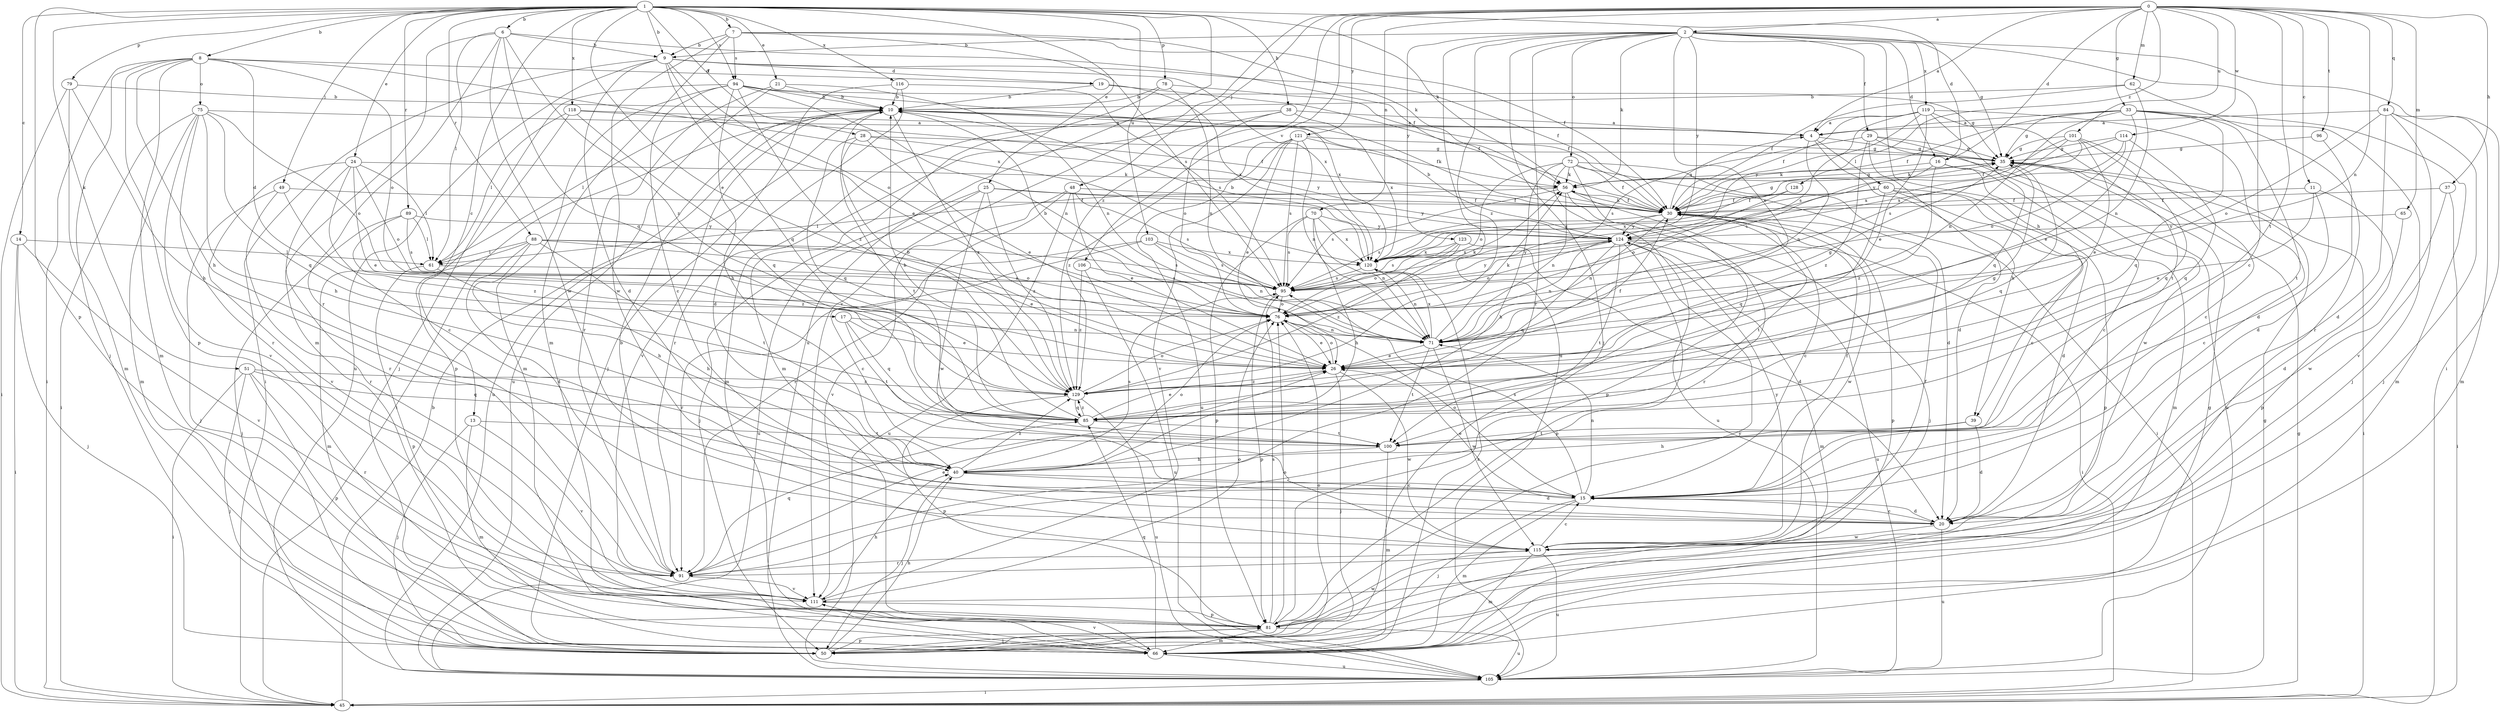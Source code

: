 strict digraph  {
0;
1;
2;
4;
6;
7;
8;
9;
10;
11;
13;
14;
15;
16;
17;
19;
20;
21;
24;
25;
26;
28;
29;
30;
33;
35;
37;
38;
39;
40;
45;
48;
49;
50;
51;
56;
60;
61;
62;
65;
66;
70;
71;
72;
75;
76;
78;
79;
81;
84;
85;
88;
89;
91;
94;
95;
96;
100;
101;
103;
105;
106;
111;
114;
115;
116;
118;
119;
120;
121;
123;
124;
128;
129;
0 -> 2  [label=a];
0 -> 4  [label=a];
0 -> 11  [label=c];
0 -> 16  [label=d];
0 -> 33  [label=g];
0 -> 37  [label=h];
0 -> 48  [label=j];
0 -> 62  [label=m];
0 -> 65  [label=m];
0 -> 70  [label=n];
0 -> 71  [label=n];
0 -> 84  [label=q];
0 -> 96  [label=t];
0 -> 100  [label=t];
0 -> 101  [label=u];
0 -> 106  [label=v];
0 -> 111  [label=v];
0 -> 114  [label=w];
0 -> 121  [label=y];
0 -> 128  [label=z];
0 -> 129  [label=z];
1 -> 6  [label=b];
1 -> 7  [label=b];
1 -> 8  [label=b];
1 -> 9  [label=b];
1 -> 13  [label=c];
1 -> 14  [label=c];
1 -> 16  [label=d];
1 -> 21  [label=e];
1 -> 24  [label=e];
1 -> 25  [label=e];
1 -> 26  [label=e];
1 -> 28  [label=f];
1 -> 38  [label=h];
1 -> 49  [label=j];
1 -> 51  [label=k];
1 -> 56  [label=k];
1 -> 78  [label=p];
1 -> 79  [label=p];
1 -> 81  [label=p];
1 -> 88  [label=r];
1 -> 89  [label=r];
1 -> 94  [label=s];
1 -> 103  [label=u];
1 -> 105  [label=u];
1 -> 116  [label=x];
1 -> 118  [label=x];
2 -> 9  [label=b];
2 -> 15  [label=c];
2 -> 16  [label=d];
2 -> 26  [label=e];
2 -> 29  [label=f];
2 -> 35  [label=g];
2 -> 39  [label=h];
2 -> 45  [label=i];
2 -> 50  [label=j];
2 -> 56  [label=k];
2 -> 72  [label=o];
2 -> 91  [label=r];
2 -> 105  [label=u];
2 -> 119  [label=x];
2 -> 123  [label=y];
2 -> 124  [label=y];
2 -> 129  [label=z];
4 -> 35  [label=g];
4 -> 39  [label=h];
4 -> 60  [label=l];
4 -> 71  [label=n];
6 -> 9  [label=b];
6 -> 30  [label=f];
6 -> 61  [label=l];
6 -> 66  [label=m];
6 -> 85  [label=q];
6 -> 91  [label=r];
6 -> 115  [label=w];
6 -> 129  [label=z];
7 -> 9  [label=b];
7 -> 30  [label=f];
7 -> 56  [label=k];
7 -> 66  [label=m];
7 -> 94  [label=s];
7 -> 95  [label=s];
7 -> 115  [label=w];
8 -> 17  [label=d];
8 -> 19  [label=d];
8 -> 40  [label=h];
8 -> 45  [label=i];
8 -> 50  [label=j];
8 -> 66  [label=m];
8 -> 75  [label=o];
8 -> 76  [label=o];
8 -> 81  [label=p];
8 -> 120  [label=x];
9 -> 19  [label=d];
9 -> 20  [label=d];
9 -> 26  [label=e];
9 -> 30  [label=f];
9 -> 45  [label=i];
9 -> 76  [label=o];
9 -> 85  [label=q];
9 -> 105  [label=u];
9 -> 120  [label=x];
10 -> 4  [label=a];
10 -> 30  [label=f];
10 -> 45  [label=i];
10 -> 61  [label=l];
10 -> 105  [label=u];
10 -> 111  [label=v];
10 -> 129  [label=z];
11 -> 15  [label=c];
11 -> 26  [label=e];
11 -> 30  [label=f];
11 -> 81  [label=p];
13 -> 50  [label=j];
13 -> 66  [label=m];
13 -> 100  [label=t];
13 -> 111  [label=v];
14 -> 45  [label=i];
14 -> 50  [label=j];
14 -> 61  [label=l];
14 -> 111  [label=v];
15 -> 20  [label=d];
15 -> 26  [label=e];
15 -> 30  [label=f];
15 -> 50  [label=j];
15 -> 66  [label=m];
15 -> 71  [label=n];
15 -> 76  [label=o];
15 -> 95  [label=s];
16 -> 15  [label=c];
16 -> 56  [label=k];
16 -> 66  [label=m];
16 -> 95  [label=s];
16 -> 129  [label=z];
17 -> 26  [label=e];
17 -> 71  [label=n];
17 -> 85  [label=q];
17 -> 100  [label=t];
19 -> 10  [label=b];
19 -> 30  [label=f];
19 -> 120  [label=x];
20 -> 15  [label=c];
20 -> 105  [label=u];
20 -> 115  [label=w];
21 -> 10  [label=b];
21 -> 71  [label=n];
21 -> 91  [label=r];
21 -> 105  [label=u];
24 -> 15  [label=c];
24 -> 26  [label=e];
24 -> 56  [label=k];
24 -> 61  [label=l];
24 -> 76  [label=o];
24 -> 91  [label=r];
24 -> 111  [label=v];
25 -> 30  [label=f];
25 -> 50  [label=j];
25 -> 105  [label=u];
25 -> 115  [label=w];
25 -> 124  [label=y];
25 -> 129  [label=z];
26 -> 30  [label=f];
26 -> 50  [label=j];
26 -> 76  [label=o];
26 -> 115  [label=w];
26 -> 129  [label=z];
28 -> 26  [label=e];
28 -> 35  [label=g];
28 -> 85  [label=q];
28 -> 100  [label=t];
28 -> 124  [label=y];
29 -> 20  [label=d];
29 -> 35  [label=g];
29 -> 95  [label=s];
29 -> 105  [label=u];
29 -> 115  [label=w];
29 -> 129  [label=z];
30 -> 4  [label=a];
30 -> 15  [label=c];
30 -> 35  [label=g];
30 -> 56  [label=k];
30 -> 71  [label=n];
30 -> 81  [label=p];
30 -> 95  [label=s];
30 -> 100  [label=t];
30 -> 115  [label=w];
30 -> 124  [label=y];
33 -> 4  [label=a];
33 -> 26  [label=e];
33 -> 30  [label=f];
33 -> 35  [label=g];
33 -> 50  [label=j];
33 -> 66  [label=m];
33 -> 71  [label=n];
33 -> 85  [label=q];
33 -> 100  [label=t];
35 -> 45  [label=i];
35 -> 56  [label=k];
35 -> 85  [label=q];
37 -> 30  [label=f];
37 -> 45  [label=i];
37 -> 115  [label=w];
38 -> 4  [label=a];
38 -> 66  [label=m];
38 -> 76  [label=o];
38 -> 91  [label=r];
38 -> 120  [label=x];
39 -> 20  [label=d];
39 -> 40  [label=h];
39 -> 100  [label=t];
40 -> 15  [label=c];
40 -> 20  [label=d];
40 -> 50  [label=j];
40 -> 76  [label=o];
40 -> 95  [label=s];
40 -> 129  [label=z];
45 -> 10  [label=b];
45 -> 35  [label=g];
48 -> 26  [label=e];
48 -> 30  [label=f];
48 -> 91  [label=r];
48 -> 95  [label=s];
48 -> 105  [label=u];
48 -> 111  [label=v];
49 -> 30  [label=f];
49 -> 50  [label=j];
49 -> 91  [label=r];
49 -> 129  [label=z];
50 -> 40  [label=h];
50 -> 76  [label=o];
50 -> 81  [label=p];
51 -> 45  [label=i];
51 -> 50  [label=j];
51 -> 81  [label=p];
51 -> 85  [label=q];
51 -> 91  [label=r];
51 -> 129  [label=z];
56 -> 30  [label=f];
56 -> 35  [label=g];
56 -> 50  [label=j];
56 -> 61  [label=l];
56 -> 71  [label=n];
56 -> 91  [label=r];
56 -> 95  [label=s];
60 -> 15  [label=c];
60 -> 20  [label=d];
60 -> 30  [label=f];
60 -> 81  [label=p];
60 -> 85  [label=q];
60 -> 120  [label=x];
61 -> 40  [label=h];
61 -> 81  [label=p];
61 -> 95  [label=s];
62 -> 10  [label=b];
62 -> 30  [label=f];
62 -> 71  [label=n];
62 -> 91  [label=r];
65 -> 20  [label=d];
65 -> 124  [label=y];
66 -> 35  [label=g];
66 -> 85  [label=q];
66 -> 105  [label=u];
66 -> 111  [label=v];
66 -> 120  [label=x];
70 -> 40  [label=h];
70 -> 71  [label=n];
70 -> 81  [label=p];
70 -> 95  [label=s];
70 -> 120  [label=x];
70 -> 124  [label=y];
71 -> 26  [label=e];
71 -> 35  [label=g];
71 -> 56  [label=k];
71 -> 100  [label=t];
71 -> 115  [label=w];
71 -> 120  [label=x];
72 -> 20  [label=d];
72 -> 30  [label=f];
72 -> 40  [label=h];
72 -> 45  [label=i];
72 -> 56  [label=k];
72 -> 76  [label=o];
72 -> 81  [label=p];
72 -> 105  [label=u];
75 -> 4  [label=a];
75 -> 40  [label=h];
75 -> 45  [label=i];
75 -> 66  [label=m];
75 -> 76  [label=o];
75 -> 85  [label=q];
75 -> 91  [label=r];
75 -> 111  [label=v];
76 -> 10  [label=b];
76 -> 26  [label=e];
76 -> 56  [label=k];
76 -> 71  [label=n];
78 -> 10  [label=b];
78 -> 30  [label=f];
78 -> 66  [label=m];
78 -> 71  [label=n];
79 -> 10  [label=b];
79 -> 40  [label=h];
79 -> 45  [label=i];
79 -> 66  [label=m];
81 -> 50  [label=j];
81 -> 66  [label=m];
81 -> 76  [label=o];
81 -> 95  [label=s];
81 -> 105  [label=u];
81 -> 115  [label=w];
81 -> 124  [label=y];
84 -> 4  [label=a];
84 -> 20  [label=d];
84 -> 50  [label=j];
84 -> 66  [label=m];
84 -> 76  [label=o];
84 -> 111  [label=v];
85 -> 10  [label=b];
85 -> 26  [label=e];
85 -> 100  [label=t];
85 -> 129  [label=z];
88 -> 20  [label=d];
88 -> 26  [label=e];
88 -> 40  [label=h];
88 -> 61  [label=l];
88 -> 66  [label=m];
88 -> 76  [label=o];
88 -> 95  [label=s];
88 -> 100  [label=t];
89 -> 50  [label=j];
89 -> 61  [label=l];
89 -> 95  [label=s];
89 -> 124  [label=y];
89 -> 129  [label=z];
91 -> 10  [label=b];
91 -> 26  [label=e];
91 -> 85  [label=q];
91 -> 111  [label=v];
94 -> 10  [label=b];
94 -> 15  [label=c];
94 -> 35  [label=g];
94 -> 40  [label=h];
94 -> 50  [label=j];
94 -> 66  [label=m];
94 -> 71  [label=n];
94 -> 120  [label=x];
94 -> 129  [label=z];
95 -> 76  [label=o];
95 -> 81  [label=p];
95 -> 124  [label=y];
96 -> 20  [label=d];
96 -> 35  [label=g];
100 -> 40  [label=h];
100 -> 66  [label=m];
101 -> 15  [label=c];
101 -> 26  [label=e];
101 -> 35  [label=g];
101 -> 85  [label=q];
101 -> 95  [label=s];
101 -> 120  [label=x];
101 -> 124  [label=y];
103 -> 15  [label=c];
103 -> 71  [label=n];
103 -> 91  [label=r];
103 -> 95  [label=s];
103 -> 120  [label=x];
105 -> 35  [label=g];
105 -> 45  [label=i];
106 -> 95  [label=s];
106 -> 105  [label=u];
106 -> 129  [label=z];
111 -> 40  [label=h];
111 -> 76  [label=o];
111 -> 81  [label=p];
114 -> 30  [label=f];
114 -> 35  [label=g];
114 -> 76  [label=o];
114 -> 85  [label=q];
114 -> 120  [label=x];
115 -> 15  [label=c];
115 -> 30  [label=f];
115 -> 66  [label=m];
115 -> 91  [label=r];
115 -> 105  [label=u];
115 -> 124  [label=y];
116 -> 10  [label=b];
116 -> 20  [label=d];
116 -> 50  [label=j];
116 -> 95  [label=s];
118 -> 4  [label=a];
118 -> 30  [label=f];
118 -> 61  [label=l];
118 -> 81  [label=p];
118 -> 85  [label=q];
119 -> 4  [label=a];
119 -> 20  [label=d];
119 -> 26  [label=e];
119 -> 30  [label=f];
119 -> 85  [label=q];
119 -> 95  [label=s];
119 -> 100  [label=t];
119 -> 124  [label=y];
120 -> 10  [label=b];
120 -> 71  [label=n];
120 -> 95  [label=s];
120 -> 124  [label=y];
121 -> 26  [label=e];
121 -> 35  [label=g];
121 -> 56  [label=k];
121 -> 71  [label=n];
121 -> 95  [label=s];
121 -> 105  [label=u];
121 -> 111  [label=v];
121 -> 129  [label=z];
123 -> 20  [label=d];
123 -> 76  [label=o];
123 -> 95  [label=s];
123 -> 120  [label=x];
123 -> 129  [label=z];
124 -> 10  [label=b];
124 -> 45  [label=i];
124 -> 66  [label=m];
124 -> 71  [label=n];
124 -> 76  [label=o];
124 -> 81  [label=p];
124 -> 85  [label=q];
124 -> 100  [label=t];
124 -> 105  [label=u];
124 -> 120  [label=x];
128 -> 30  [label=f];
128 -> 76  [label=o];
128 -> 120  [label=x];
129 -> 10  [label=b];
129 -> 35  [label=g];
129 -> 76  [label=o];
129 -> 81  [label=p];
129 -> 85  [label=q];
129 -> 105  [label=u];
}
